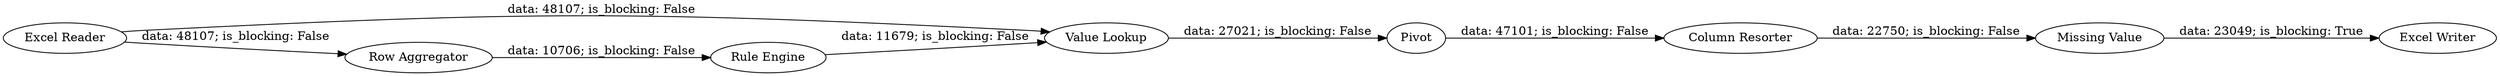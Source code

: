 digraph {
	"6973917679253535153_44" [label="Column Resorter"]
	"6973917679253535153_41" [label=Pivot]
	"6973917679253535153_47" [label="Missing Value"]
	"6973917679253535153_31" [label="Rule Engine"]
	"6973917679253535153_43" [label="Value Lookup"]
	"6973917679253535153_46" [label="Excel Writer"]
	"6973917679253535153_3" [label="Excel Reader"]
	"6973917679253535153_4" [label="Row Aggregator"]
	"6973917679253535153_3" -> "6973917679253535153_4" [label="data: 48107; is_blocking: False"]
	"6973917679253535153_44" -> "6973917679253535153_47" [label="data: 22750; is_blocking: False"]
	"6973917679253535153_4" -> "6973917679253535153_31" [label="data: 10706; is_blocking: False"]
	"6973917679253535153_47" -> "6973917679253535153_46" [label="data: 23049; is_blocking: True"]
	"6973917679253535153_43" -> "6973917679253535153_41" [label="data: 27021; is_blocking: False"]
	"6973917679253535153_41" -> "6973917679253535153_44" [label="data: 47101; is_blocking: False"]
	"6973917679253535153_3" -> "6973917679253535153_43" [label="data: 48107; is_blocking: False"]
	"6973917679253535153_31" -> "6973917679253535153_43" [label="data: 11679; is_blocking: False"]
	rankdir=LR
}
